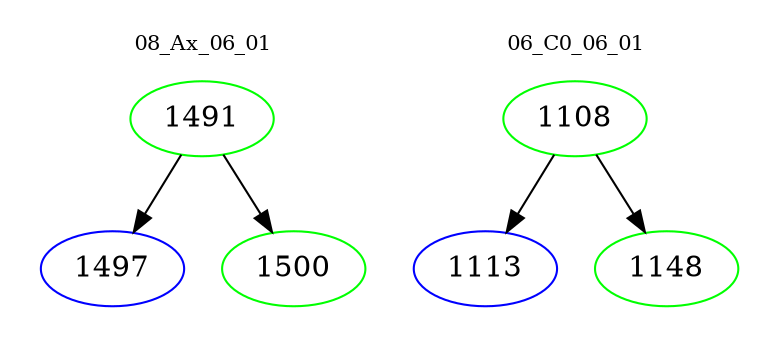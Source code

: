 digraph{
subgraph cluster_0 {
color = white
label = "08_Ax_06_01";
fontsize=10;
T0_1491 [label="1491", color="green"]
T0_1491 -> T0_1497 [color="black"]
T0_1497 [label="1497", color="blue"]
T0_1491 -> T0_1500 [color="black"]
T0_1500 [label="1500", color="green"]
}
subgraph cluster_1 {
color = white
label = "06_C0_06_01";
fontsize=10;
T1_1108 [label="1108", color="green"]
T1_1108 -> T1_1113 [color="black"]
T1_1113 [label="1113", color="blue"]
T1_1108 -> T1_1148 [color="black"]
T1_1148 [label="1148", color="green"]
}
}
